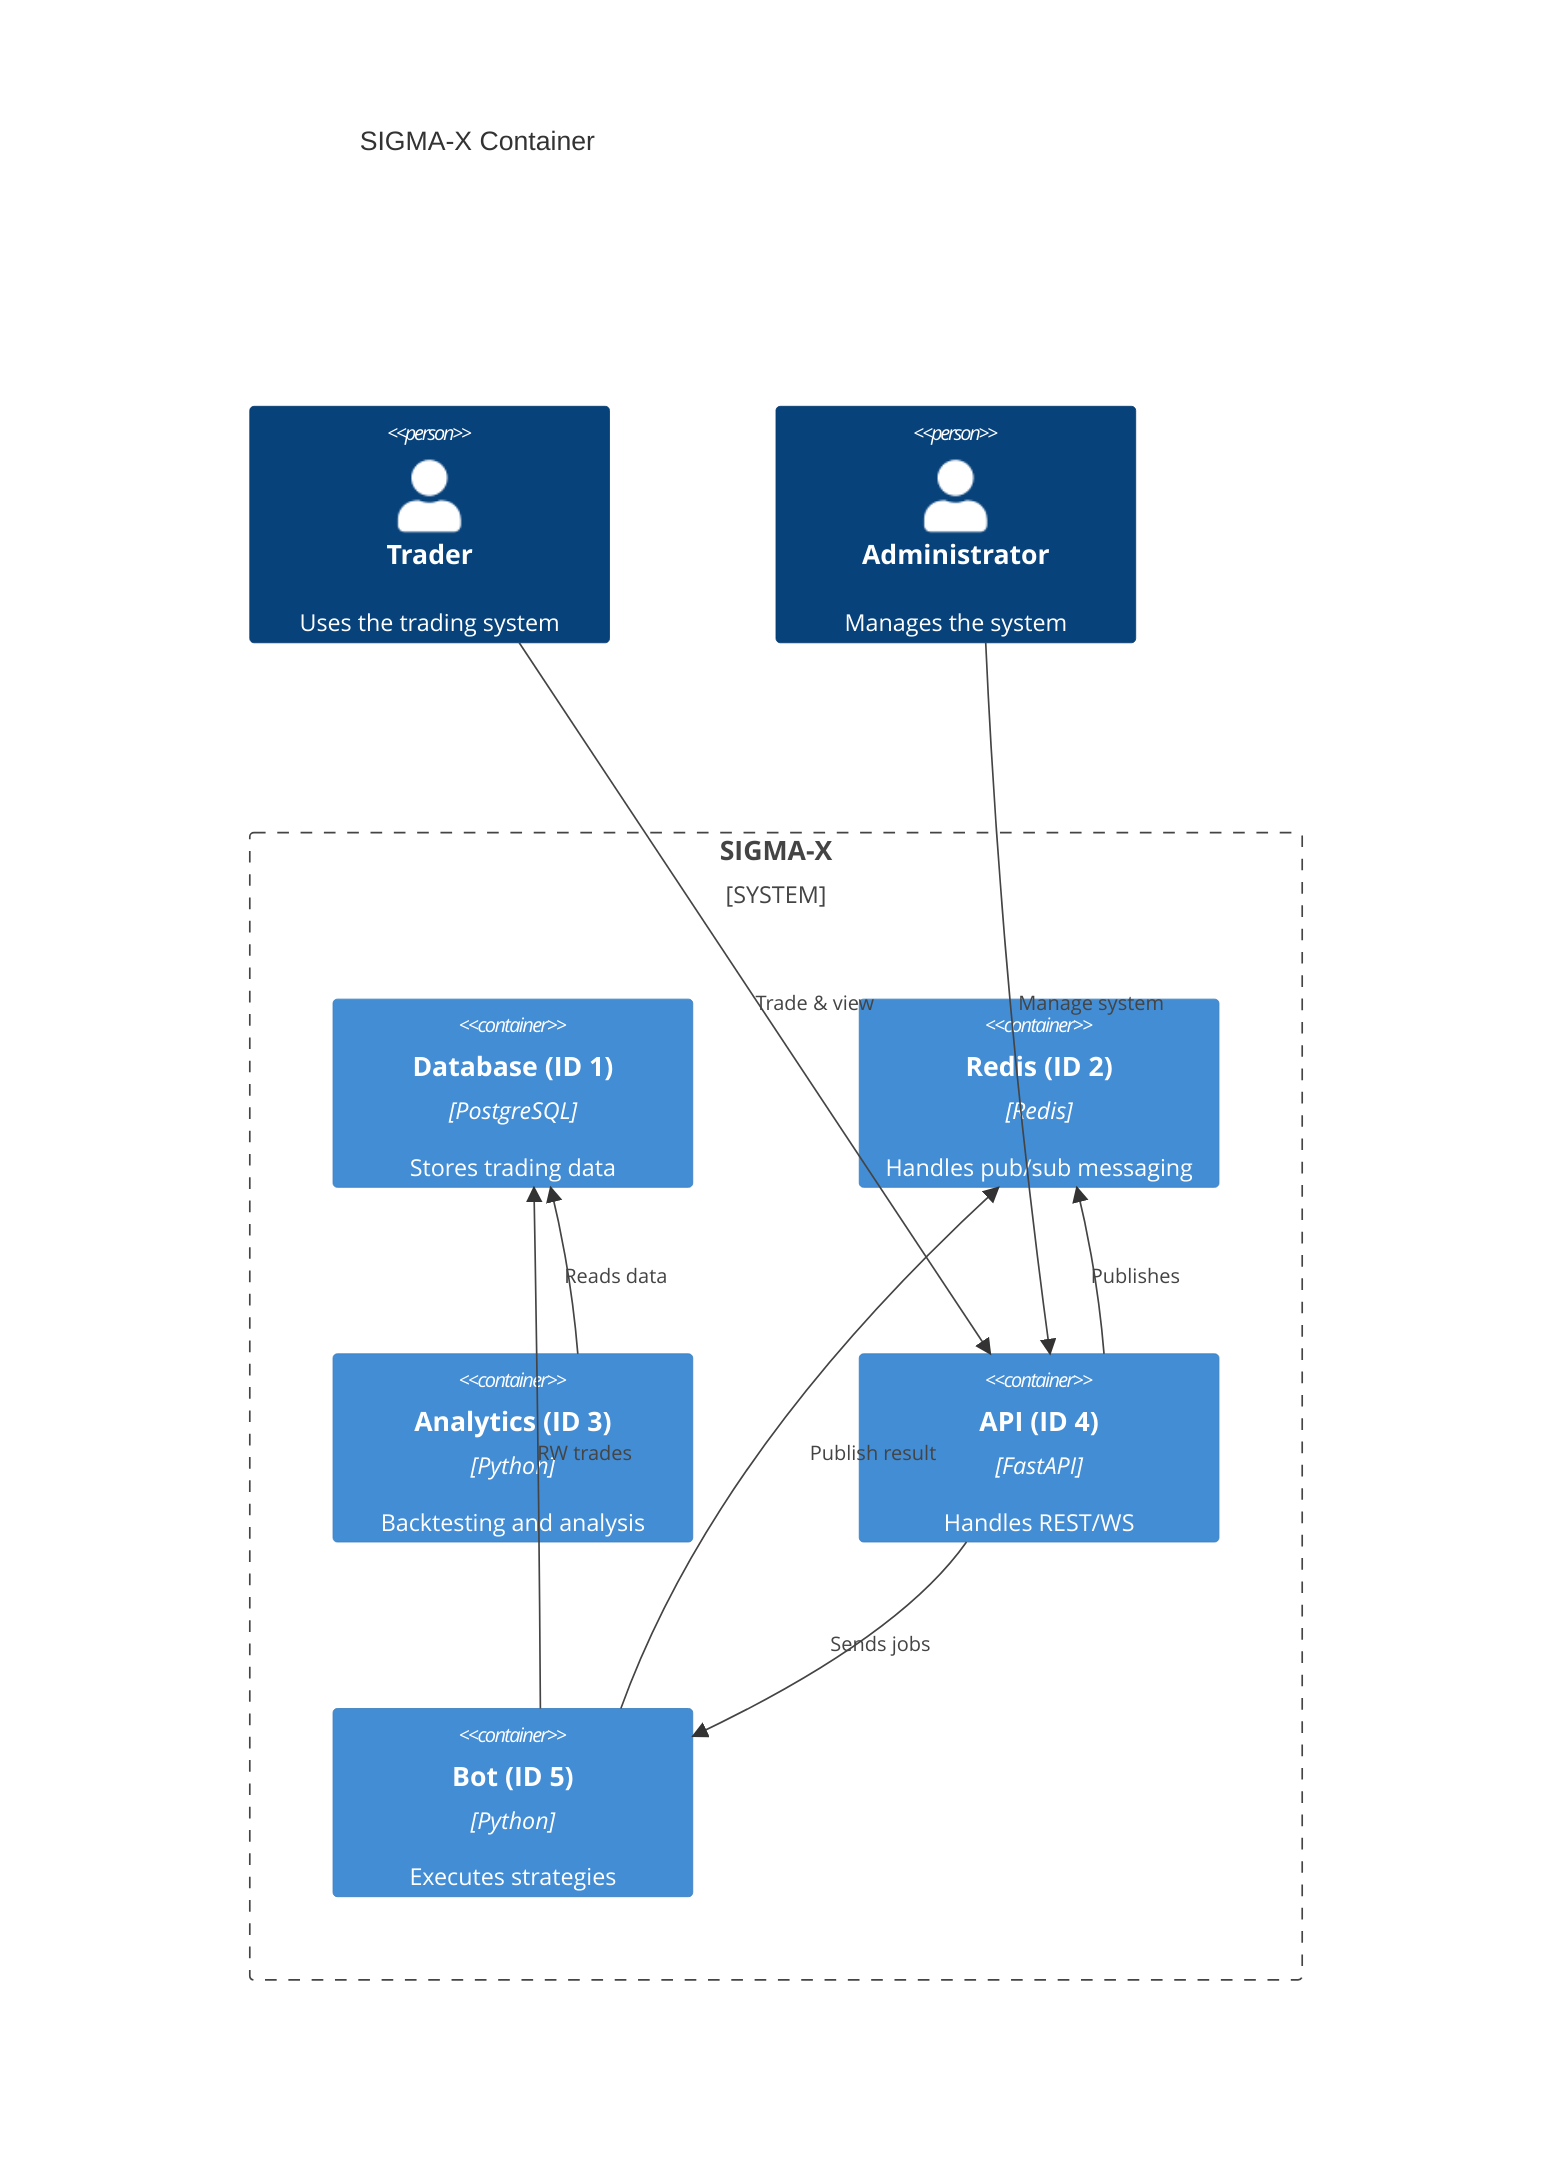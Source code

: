 C4Container
title SIGMA-X Container

Person(trader, "Trader", "Uses the trading system")
Person(admin, "Administrator", "Manages the system")

System_Boundary(sigma, "SIGMA-X") {
    Container(db, "Database (ID 1)", "PostgreSQL", "Stores trading data")
    Container(redis, "Redis (ID 2)", "Redis", "Handles pub/sub messaging")
    Container(analytics, "Analytics (ID 3)", "Python", "Backtesting and analysis")
    Container(api, "API (ID 4)", "FastAPI", "Handles REST/WS")
    Container(bot, "Bot (ID 5)", "Python", "Executes strategies")
}

Rel(trader, api, "Trade & view")
Rel(admin, api, "Manage system")
Rel(api, redis, "Publishes")
Rel(api, bot, "Sends jobs")
Rel(bot, db, "RW trades")
Rel(bot, redis, "Publish result")
Rel(analytics, db, "Reads data")